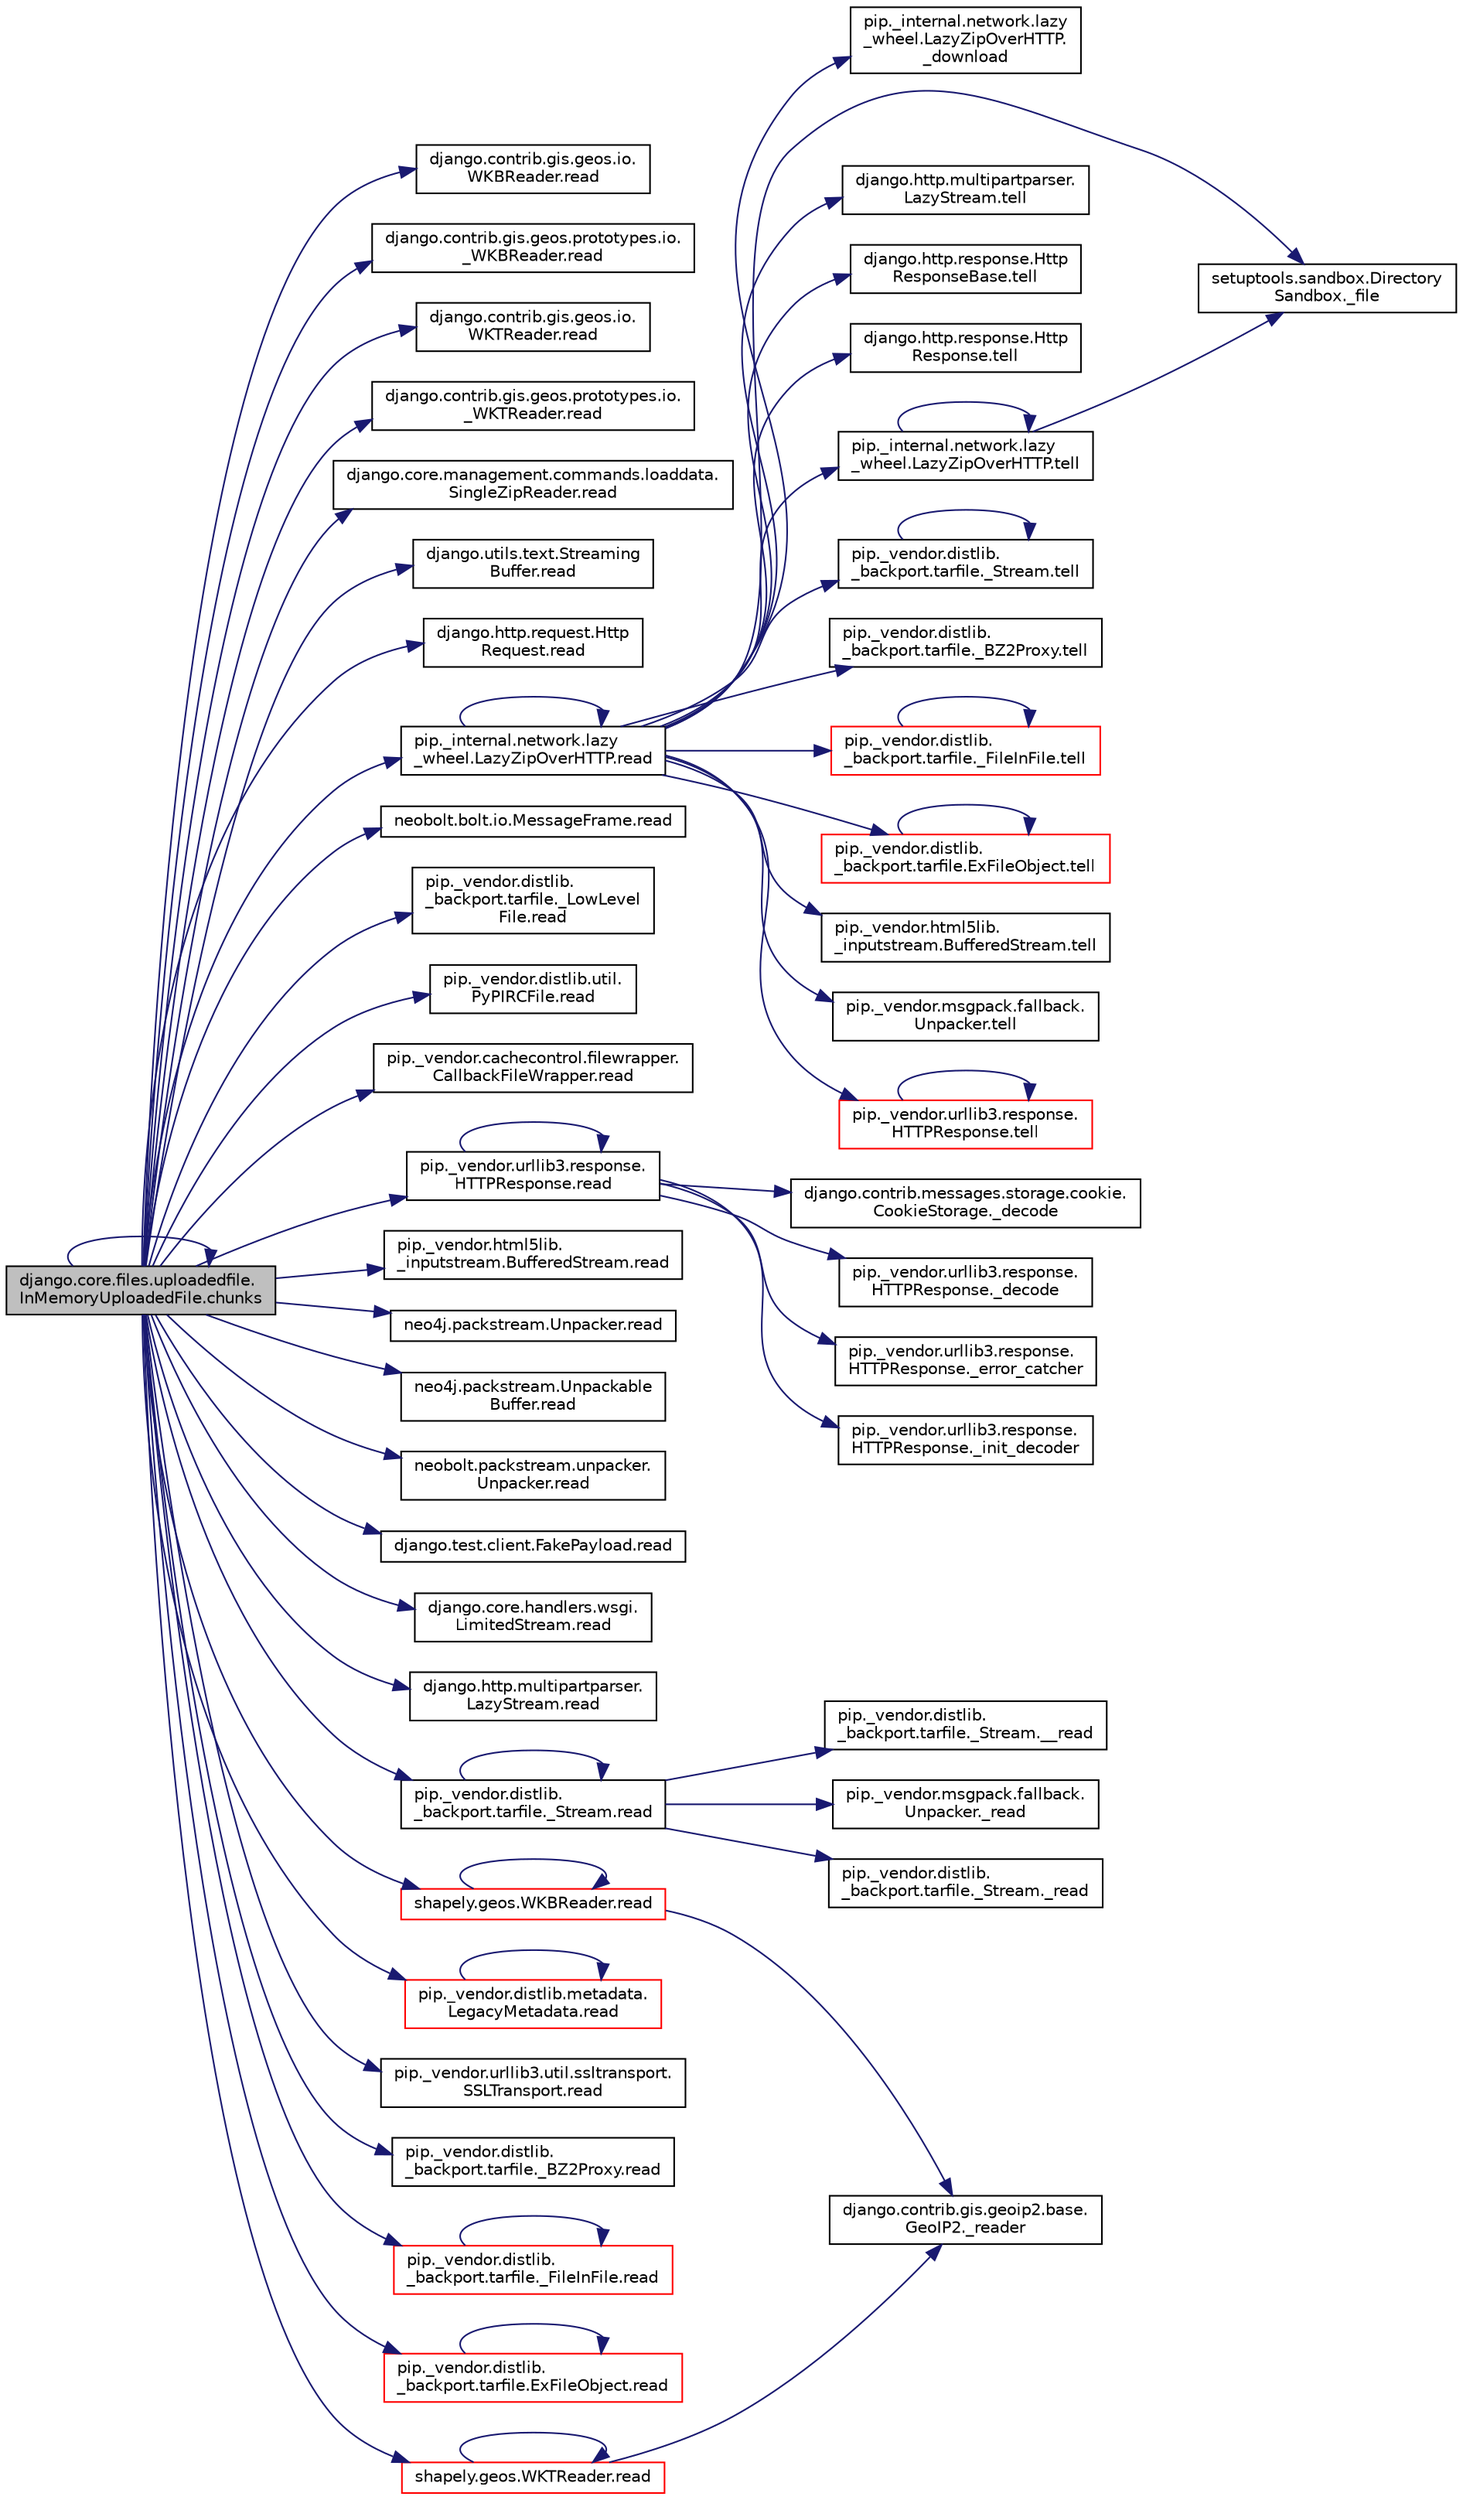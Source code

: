 digraph "django.core.files.uploadedfile.InMemoryUploadedFile.chunks"
{
 // LATEX_PDF_SIZE
  edge [fontname="Helvetica",fontsize="10",labelfontname="Helvetica",labelfontsize="10"];
  node [fontname="Helvetica",fontsize="10",shape=record];
  rankdir="LR";
  Node1 [label="django.core.files.uploadedfile.\lInMemoryUploadedFile.chunks",height=0.2,width=0.4,color="black", fillcolor="grey75", style="filled", fontcolor="black",tooltip=" "];
  Node1 -> Node1 [color="midnightblue",fontsize="10",style="solid",fontname="Helvetica"];
  Node1 -> Node2 [color="midnightblue",fontsize="10",style="solid",fontname="Helvetica"];
  Node2 [label="django.contrib.gis.geos.io.\lWKBReader.read",height=0.2,width=0.4,color="black", fillcolor="white", style="filled",URL="$db/d90/classdjango_1_1contrib_1_1gis_1_1geos_1_1io_1_1_w_k_b_reader.html#a1dd600bedb475c930fd7bd99a5a584ad",tooltip=" "];
  Node1 -> Node3 [color="midnightblue",fontsize="10",style="solid",fontname="Helvetica"];
  Node3 [label="django.contrib.gis.geos.prototypes.io.\l_WKBReader.read",height=0.2,width=0.4,color="black", fillcolor="white", style="filled",URL="$de/daa/classdjango_1_1contrib_1_1gis_1_1geos_1_1prototypes_1_1io_1_1___w_k_b_reader.html#a33684ded83f0e82ef476a5aac0b5aebe",tooltip=" "];
  Node1 -> Node4 [color="midnightblue",fontsize="10",style="solid",fontname="Helvetica"];
  Node4 [label="django.contrib.gis.geos.io.\lWKTReader.read",height=0.2,width=0.4,color="black", fillcolor="white", style="filled",URL="$d8/d91/classdjango_1_1contrib_1_1gis_1_1geos_1_1io_1_1_w_k_t_reader.html#a3d576a1a47eac1bbb00aafe1138ccc53",tooltip=" "];
  Node1 -> Node5 [color="midnightblue",fontsize="10",style="solid",fontname="Helvetica"];
  Node5 [label="django.contrib.gis.geos.prototypes.io.\l_WKTReader.read",height=0.2,width=0.4,color="black", fillcolor="white", style="filled",URL="$d0/d1a/classdjango_1_1contrib_1_1gis_1_1geos_1_1prototypes_1_1io_1_1___w_k_t_reader.html#a8dcefbbed3e032adb2c7d685d0e113ab",tooltip=" "];
  Node1 -> Node6 [color="midnightblue",fontsize="10",style="solid",fontname="Helvetica"];
  Node6 [label="django.core.management.commands.loaddata.\lSingleZipReader.read",height=0.2,width=0.4,color="black", fillcolor="white", style="filled",URL="$d1/d3e/classdjango_1_1core_1_1management_1_1commands_1_1loaddata_1_1_single_zip_reader.html#a9be20bb062d60eaf1ec3bf41d57ef8f4",tooltip=" "];
  Node1 -> Node7 [color="midnightblue",fontsize="10",style="solid",fontname="Helvetica"];
  Node7 [label="django.utils.text.Streaming\lBuffer.read",height=0.2,width=0.4,color="black", fillcolor="white", style="filled",URL="$d1/d23/classdjango_1_1utils_1_1text_1_1_streaming_buffer.html#a3fb421ecc76d2db29df9f3af5285ec8d",tooltip=" "];
  Node1 -> Node8 [color="midnightblue",fontsize="10",style="solid",fontname="Helvetica"];
  Node8 [label="django.http.request.Http\lRequest.read",height=0.2,width=0.4,color="black", fillcolor="white", style="filled",URL="$d1/ded/classdjango_1_1http_1_1request_1_1_http_request.html#a2715756a30943c6b07d7a1f6be73e25d",tooltip=" "];
  Node1 -> Node9 [color="midnightblue",fontsize="10",style="solid",fontname="Helvetica"];
  Node9 [label="pip._internal.network.lazy\l_wheel.LazyZipOverHTTP.read",height=0.2,width=0.4,color="black", fillcolor="white", style="filled",URL="$df/d67/classpip_1_1__internal_1_1network_1_1lazy__wheel_1_1_lazy_zip_over_h_t_t_p.html#adb8837e292941df2568b4de4082ecf19",tooltip=" "];
  Node9 -> Node10 [color="midnightblue",fontsize="10",style="solid",fontname="Helvetica"];
  Node10 [label="pip._internal.network.lazy\l_wheel.LazyZipOverHTTP.\l_download",height=0.2,width=0.4,color="black", fillcolor="white", style="filled",URL="$df/d67/classpip_1_1__internal_1_1network_1_1lazy__wheel_1_1_lazy_zip_over_h_t_t_p.html#ad2434541dbceb1d56f3982d08a80a3ad",tooltip=" "];
  Node9 -> Node11 [color="midnightblue",fontsize="10",style="solid",fontname="Helvetica"];
  Node11 [label="setuptools.sandbox.Directory\lSandbox._file",height=0.2,width=0.4,color="black", fillcolor="white", style="filled",URL="$d2/d0b/classsetuptools_1_1sandbox_1_1_directory_sandbox.html#aebaa4bbc5882d7bfe9bbb0b60c598d10",tooltip=" "];
  Node9 -> Node9 [color="midnightblue",fontsize="10",style="solid",fontname="Helvetica"];
  Node9 -> Node12 [color="midnightblue",fontsize="10",style="solid",fontname="Helvetica"];
  Node12 [label="django.http.multipartparser.\lLazyStream.tell",height=0.2,width=0.4,color="black", fillcolor="white", style="filled",URL="$d4/dba/classdjango_1_1http_1_1multipartparser_1_1_lazy_stream.html#ae711c5a46f0217be105b13ef04afb728",tooltip=" "];
  Node9 -> Node13 [color="midnightblue",fontsize="10",style="solid",fontname="Helvetica"];
  Node13 [label="django.http.response.Http\lResponseBase.tell",height=0.2,width=0.4,color="black", fillcolor="white", style="filled",URL="$dd/db4/classdjango_1_1http_1_1response_1_1_http_response_base.html#a40d35b95236dfb5d4518bb7f39c8224e",tooltip=" "];
  Node9 -> Node14 [color="midnightblue",fontsize="10",style="solid",fontname="Helvetica"];
  Node14 [label="django.http.response.Http\lResponse.tell",height=0.2,width=0.4,color="black", fillcolor="white", style="filled",URL="$d9/d55/classdjango_1_1http_1_1response_1_1_http_response.html#a5f12f997eb67d766588e26a76db1b39d",tooltip=" "];
  Node9 -> Node15 [color="midnightblue",fontsize="10",style="solid",fontname="Helvetica"];
  Node15 [label="pip._internal.network.lazy\l_wheel.LazyZipOverHTTP.tell",height=0.2,width=0.4,color="black", fillcolor="white", style="filled",URL="$df/d67/classpip_1_1__internal_1_1network_1_1lazy__wheel_1_1_lazy_zip_over_h_t_t_p.html#a14b809a6fc259fe59f16bb978c9efda0",tooltip=" "];
  Node15 -> Node11 [color="midnightblue",fontsize="10",style="solid",fontname="Helvetica"];
  Node15 -> Node15 [color="midnightblue",fontsize="10",style="solid",fontname="Helvetica"];
  Node9 -> Node16 [color="midnightblue",fontsize="10",style="solid",fontname="Helvetica"];
  Node16 [label="pip._vendor.distlib.\l_backport.tarfile._Stream.tell",height=0.2,width=0.4,color="black", fillcolor="white", style="filled",URL="$de/d60/classpip_1_1__vendor_1_1distlib_1_1__backport_1_1tarfile_1_1___stream.html#a7ac63395858d58d97a4ea8bc0ee0e77c",tooltip=" "];
  Node16 -> Node16 [color="midnightblue",fontsize="10",style="solid",fontname="Helvetica"];
  Node9 -> Node17 [color="midnightblue",fontsize="10",style="solid",fontname="Helvetica"];
  Node17 [label="pip._vendor.distlib.\l_backport.tarfile._BZ2Proxy.tell",height=0.2,width=0.4,color="black", fillcolor="white", style="filled",URL="$dc/df3/classpip_1_1__vendor_1_1distlib_1_1__backport_1_1tarfile_1_1___b_z2_proxy.html#ac4937671960a4f60961a9cd81fa21910",tooltip=" "];
  Node9 -> Node18 [color="midnightblue",fontsize="10",style="solid",fontname="Helvetica"];
  Node18 [label="pip._vendor.distlib.\l_backport.tarfile._FileInFile.tell",height=0.2,width=0.4,color="red", fillcolor="white", style="filled",URL="$d4/dc3/classpip_1_1__vendor_1_1distlib_1_1__backport_1_1tarfile_1_1___file_in_file.html#aeddacf4c7a064aac77aac0a864e0211d",tooltip=" "];
  Node18 -> Node18 [color="midnightblue",fontsize="10",style="solid",fontname="Helvetica"];
  Node9 -> Node21 [color="midnightblue",fontsize="10",style="solid",fontname="Helvetica"];
  Node21 [label="pip._vendor.distlib.\l_backport.tarfile.ExFileObject.tell",height=0.2,width=0.4,color="red", fillcolor="white", style="filled",URL="$dd/da0/classpip_1_1__vendor_1_1distlib_1_1__backport_1_1tarfile_1_1_ex_file_object.html#a63fe1519f28ce433a33eed6cf9bc2e59",tooltip=" "];
  Node21 -> Node21 [color="midnightblue",fontsize="10",style="solid",fontname="Helvetica"];
  Node9 -> Node35 [color="midnightblue",fontsize="10",style="solid",fontname="Helvetica"];
  Node35 [label="pip._vendor.html5lib.\l_inputstream.BufferedStream.tell",height=0.2,width=0.4,color="black", fillcolor="white", style="filled",URL="$df/da3/classpip_1_1__vendor_1_1html5lib_1_1__inputstream_1_1_buffered_stream.html#a22a41ab07663f278898e06b9329617b8",tooltip=" "];
  Node9 -> Node36 [color="midnightblue",fontsize="10",style="solid",fontname="Helvetica"];
  Node36 [label="pip._vendor.msgpack.fallback.\lUnpacker.tell",height=0.2,width=0.4,color="black", fillcolor="white", style="filled",URL="$d1/d3d/classpip_1_1__vendor_1_1msgpack_1_1fallback_1_1_unpacker.html#a255bac291f68a0e186ecf02725e79943",tooltip=" "];
  Node9 -> Node37 [color="midnightblue",fontsize="10",style="solid",fontname="Helvetica"];
  Node37 [label="pip._vendor.urllib3.response.\lHTTPResponse.tell",height=0.2,width=0.4,color="red", fillcolor="white", style="filled",URL="$dd/d5a/classpip_1_1__vendor_1_1urllib3_1_1response_1_1_h_t_t_p_response.html#aad1e9c42472d7ccf472e09e54b268bc4",tooltip=" "];
  Node37 -> Node37 [color="midnightblue",fontsize="10",style="solid",fontname="Helvetica"];
  Node1 -> Node41 [color="midnightblue",fontsize="10",style="solid",fontname="Helvetica"];
  Node41 [label="neobolt.bolt.io.MessageFrame.read",height=0.2,width=0.4,color="black", fillcolor="white", style="filled",URL="$d8/d88/classneobolt_1_1bolt_1_1io_1_1_message_frame.html#a02b2eee269835dd9f16358df7043928e",tooltip=" "];
  Node1 -> Node42 [color="midnightblue",fontsize="10",style="solid",fontname="Helvetica"];
  Node42 [label="pip._vendor.distlib.\l_backport.tarfile._LowLevel\lFile.read",height=0.2,width=0.4,color="black", fillcolor="white", style="filled",URL="$d8/d82/classpip_1_1__vendor_1_1distlib_1_1__backport_1_1tarfile_1_1___low_level_file.html#a3ad756afdcb4932bc3f05fe5e9f435e6",tooltip=" "];
  Node1 -> Node43 [color="midnightblue",fontsize="10",style="solid",fontname="Helvetica"];
  Node43 [label="pip._vendor.distlib.util.\lPyPIRCFile.read",height=0.2,width=0.4,color="black", fillcolor="white", style="filled",URL="$dd/d60/classpip_1_1__vendor_1_1distlib_1_1util_1_1_py_p_i_r_c_file.html#a92e03bb67457320537819c9dff7c3112",tooltip=" "];
  Node1 -> Node44 [color="midnightblue",fontsize="10",style="solid",fontname="Helvetica"];
  Node44 [label="pip._vendor.cachecontrol.filewrapper.\lCallbackFileWrapper.read",height=0.2,width=0.4,color="black", fillcolor="white", style="filled",URL="$d8/d53/classpip_1_1__vendor_1_1cachecontrol_1_1filewrapper_1_1_callback_file_wrapper.html#acde77ec4143104f35f677e9c96a32434",tooltip=" "];
  Node1 -> Node45 [color="midnightblue",fontsize="10",style="solid",fontname="Helvetica"];
  Node45 [label="pip._vendor.urllib3.response.\lHTTPResponse.read",height=0.2,width=0.4,color="black", fillcolor="white", style="filled",URL="$dd/d5a/classpip_1_1__vendor_1_1urllib3_1_1response_1_1_h_t_t_p_response.html#aeec42779d7171f33bcb5d0ffbd77c1c4",tooltip=" "];
  Node45 -> Node46 [color="midnightblue",fontsize="10",style="solid",fontname="Helvetica"];
  Node46 [label="django.contrib.messages.storage.cookie.\lCookieStorage._decode",height=0.2,width=0.4,color="black", fillcolor="white", style="filled",URL="$d2/dd6/classdjango_1_1contrib_1_1messages_1_1storage_1_1cookie_1_1_cookie_storage.html#ae71905c1c9efb47885e64d31b1c7157e",tooltip=" "];
  Node45 -> Node47 [color="midnightblue",fontsize="10",style="solid",fontname="Helvetica"];
  Node47 [label="pip._vendor.urllib3.response.\lHTTPResponse._decode",height=0.2,width=0.4,color="black", fillcolor="white", style="filled",URL="$dd/d5a/classpip_1_1__vendor_1_1urllib3_1_1response_1_1_h_t_t_p_response.html#a319b50d3f226f62bacf7acff3142f9f1",tooltip=" "];
  Node45 -> Node48 [color="midnightblue",fontsize="10",style="solid",fontname="Helvetica"];
  Node48 [label="pip._vendor.urllib3.response.\lHTTPResponse._error_catcher",height=0.2,width=0.4,color="black", fillcolor="white", style="filled",URL="$dd/d5a/classpip_1_1__vendor_1_1urllib3_1_1response_1_1_h_t_t_p_response.html#a5d9f09682a9551f2d954382ccad8382b",tooltip=" "];
  Node45 -> Node49 [color="midnightblue",fontsize="10",style="solid",fontname="Helvetica"];
  Node49 [label="pip._vendor.urllib3.response.\lHTTPResponse._init_decoder",height=0.2,width=0.4,color="black", fillcolor="white", style="filled",URL="$dd/d5a/classpip_1_1__vendor_1_1urllib3_1_1response_1_1_h_t_t_p_response.html#acd89b26f08a7b8c7cdc6b35ae74c801a",tooltip=" "];
  Node45 -> Node45 [color="midnightblue",fontsize="10",style="solid",fontname="Helvetica"];
  Node1 -> Node50 [color="midnightblue",fontsize="10",style="solid",fontname="Helvetica"];
  Node50 [label="pip._vendor.html5lib.\l_inputstream.BufferedStream.read",height=0.2,width=0.4,color="black", fillcolor="white", style="filled",URL="$df/da3/classpip_1_1__vendor_1_1html5lib_1_1__inputstream_1_1_buffered_stream.html#a2620a3c5a57e5c2b680bd92705c6ae57",tooltip=" "];
  Node1 -> Node51 [color="midnightblue",fontsize="10",style="solid",fontname="Helvetica"];
  Node51 [label="neo4j.packstream.Unpacker.read",height=0.2,width=0.4,color="black", fillcolor="white", style="filled",URL="$d8/db9/classneo4j_1_1packstream_1_1_unpacker.html#a0efdc1dabe0ab3e9917348a367ab2705",tooltip=" "];
  Node1 -> Node52 [color="midnightblue",fontsize="10",style="solid",fontname="Helvetica"];
  Node52 [label="neo4j.packstream.Unpackable\lBuffer.read",height=0.2,width=0.4,color="black", fillcolor="white", style="filled",URL="$dc/d49/classneo4j_1_1packstream_1_1_unpackable_buffer.html#aa3d24fba995139881c8c6d5050ad9b8e",tooltip=" "];
  Node1 -> Node53 [color="midnightblue",fontsize="10",style="solid",fontname="Helvetica"];
  Node53 [label="neobolt.packstream.unpacker.\lUnpacker.read",height=0.2,width=0.4,color="black", fillcolor="white", style="filled",URL="$d1/dd3/classneobolt_1_1packstream_1_1unpacker_1_1_unpacker.html#a6c197f141a4e31acb92796060a7b61dc",tooltip=" "];
  Node1 -> Node54 [color="midnightblue",fontsize="10",style="solid",fontname="Helvetica"];
  Node54 [label="django.test.client.FakePayload.read",height=0.2,width=0.4,color="black", fillcolor="white", style="filled",URL="$d9/d4e/classdjango_1_1test_1_1client_1_1_fake_payload.html#aa75dfc5f1d13f17471c94f2897be328d",tooltip=" "];
  Node1 -> Node55 [color="midnightblue",fontsize="10",style="solid",fontname="Helvetica"];
  Node55 [label="django.core.handlers.wsgi.\lLimitedStream.read",height=0.2,width=0.4,color="black", fillcolor="white", style="filled",URL="$d2/d93/classdjango_1_1core_1_1handlers_1_1wsgi_1_1_limited_stream.html#abb0b65433110953057a818f24fc3c64a",tooltip=" "];
  Node1 -> Node56 [color="midnightblue",fontsize="10",style="solid",fontname="Helvetica"];
  Node56 [label="django.http.multipartparser.\lLazyStream.read",height=0.2,width=0.4,color="black", fillcolor="white", style="filled",URL="$d4/dba/classdjango_1_1http_1_1multipartparser_1_1_lazy_stream.html#a1cabada8fc6f3958caddec01fcd8192a",tooltip=" "];
  Node1 -> Node57 [color="midnightblue",fontsize="10",style="solid",fontname="Helvetica"];
  Node57 [label="pip._vendor.distlib.\l_backport.tarfile._Stream.read",height=0.2,width=0.4,color="black", fillcolor="white", style="filled",URL="$de/d60/classpip_1_1__vendor_1_1distlib_1_1__backport_1_1tarfile_1_1___stream.html#abaf3986e16734dc5f6c18e69abd21ee1",tooltip=" "];
  Node57 -> Node58 [color="midnightblue",fontsize="10",style="solid",fontname="Helvetica"];
  Node58 [label="pip._vendor.distlib.\l_backport.tarfile._Stream.__read",height=0.2,width=0.4,color="black", fillcolor="white", style="filled",URL="$de/d60/classpip_1_1__vendor_1_1distlib_1_1__backport_1_1tarfile_1_1___stream.html#aea86d19efaaadaa04b8af3a0bd3b9031",tooltip=" "];
  Node57 -> Node59 [color="midnightblue",fontsize="10",style="solid",fontname="Helvetica"];
  Node59 [label="pip._vendor.msgpack.fallback.\lUnpacker._read",height=0.2,width=0.4,color="black", fillcolor="white", style="filled",URL="$d1/d3d/classpip_1_1__vendor_1_1msgpack_1_1fallback_1_1_unpacker.html#a3bd0da84fbf016095fbd1b7c837cf467",tooltip=" "];
  Node57 -> Node60 [color="midnightblue",fontsize="10",style="solid",fontname="Helvetica"];
  Node60 [label="pip._vendor.distlib.\l_backport.tarfile._Stream._read",height=0.2,width=0.4,color="black", fillcolor="white", style="filled",URL="$de/d60/classpip_1_1__vendor_1_1distlib_1_1__backport_1_1tarfile_1_1___stream.html#a0b140f9832b39d763232aed76337513c",tooltip=" "];
  Node57 -> Node57 [color="midnightblue",fontsize="10",style="solid",fontname="Helvetica"];
  Node1 -> Node61 [color="midnightblue",fontsize="10",style="solid",fontname="Helvetica"];
  Node61 [label="shapely.geos.WKBReader.read",height=0.2,width=0.4,color="red", fillcolor="white", style="filled",URL="$d8/d3c/classshapely_1_1geos_1_1_w_k_b_reader.html#aa2aa99ff2688f5f77c058c6c9ed677f5",tooltip=" "];
  Node61 -> Node62 [color="midnightblue",fontsize="10",style="solid",fontname="Helvetica"];
  Node62 [label="django.contrib.gis.geoip2.base.\lGeoIP2._reader",height=0.2,width=0.4,color="black", fillcolor="white", style="filled",URL="$de/de3/classdjango_1_1contrib_1_1gis_1_1geoip2_1_1base_1_1_geo_i_p2.html#a30c2ba9be2f0fbe0156287540fc0caa6",tooltip=" "];
  Node61 -> Node61 [color="midnightblue",fontsize="10",style="solid",fontname="Helvetica"];
  Node1 -> Node65 [color="midnightblue",fontsize="10",style="solid",fontname="Helvetica"];
  Node65 [label="pip._vendor.distlib.metadata.\lLegacyMetadata.read",height=0.2,width=0.4,color="red", fillcolor="white", style="filled",URL="$d3/dc5/classpip_1_1__vendor_1_1distlib_1_1metadata_1_1_legacy_metadata.html#aa96840cee4fb98753e6c51cabd43425d",tooltip=" "];
  Node65 -> Node65 [color="midnightblue",fontsize="10",style="solid",fontname="Helvetica"];
  Node1 -> Node140 [color="midnightblue",fontsize="10",style="solid",fontname="Helvetica"];
  Node140 [label="pip._vendor.urllib3.util.ssltransport.\lSSLTransport.read",height=0.2,width=0.4,color="black", fillcolor="white", style="filled",URL="$d5/d5b/classpip_1_1__vendor_1_1urllib3_1_1util_1_1ssltransport_1_1_s_s_l_transport.html#ae42fe1ea6f153f83b9ceb515fa2f1f85",tooltip=" "];
  Node1 -> Node141 [color="midnightblue",fontsize="10",style="solid",fontname="Helvetica"];
  Node141 [label="pip._vendor.distlib.\l_backport.tarfile._BZ2Proxy.read",height=0.2,width=0.4,color="black", fillcolor="white", style="filled",URL="$dc/df3/classpip_1_1__vendor_1_1distlib_1_1__backport_1_1tarfile_1_1___b_z2_proxy.html#aee681c3047099c0fd19496a237e58b6b",tooltip=" "];
  Node1 -> Node142 [color="midnightblue",fontsize="10",style="solid",fontname="Helvetica"];
  Node142 [label="pip._vendor.distlib.\l_backport.tarfile._FileInFile.read",height=0.2,width=0.4,color="red", fillcolor="white", style="filled",URL="$d4/dc3/classpip_1_1__vendor_1_1distlib_1_1__backport_1_1tarfile_1_1___file_in_file.html#a107777141f82afab269567b82a35bac2",tooltip=" "];
  Node142 -> Node142 [color="midnightblue",fontsize="10",style="solid",fontname="Helvetica"];
  Node1 -> Node169 [color="midnightblue",fontsize="10",style="solid",fontname="Helvetica"];
  Node169 [label="pip._vendor.distlib.\l_backport.tarfile.ExFileObject.read",height=0.2,width=0.4,color="red", fillcolor="white", style="filled",URL="$dd/da0/classpip_1_1__vendor_1_1distlib_1_1__backport_1_1tarfile_1_1_ex_file_object.html#ad4e1ba05583b5f47d6bb410d308bc913",tooltip=" "];
  Node169 -> Node169 [color="midnightblue",fontsize="10",style="solid",fontname="Helvetica"];
  Node1 -> Node174 [color="midnightblue",fontsize="10",style="solid",fontname="Helvetica"];
  Node174 [label="shapely.geos.WKTReader.read",height=0.2,width=0.4,color="red", fillcolor="white", style="filled",URL="$dc/d69/classshapely_1_1geos_1_1_w_k_t_reader.html#a880e537ff2d44ade7b697170ad555b14",tooltip=" "];
  Node174 -> Node62 [color="midnightblue",fontsize="10",style="solid",fontname="Helvetica"];
  Node174 -> Node174 [color="midnightblue",fontsize="10",style="solid",fontname="Helvetica"];
}
